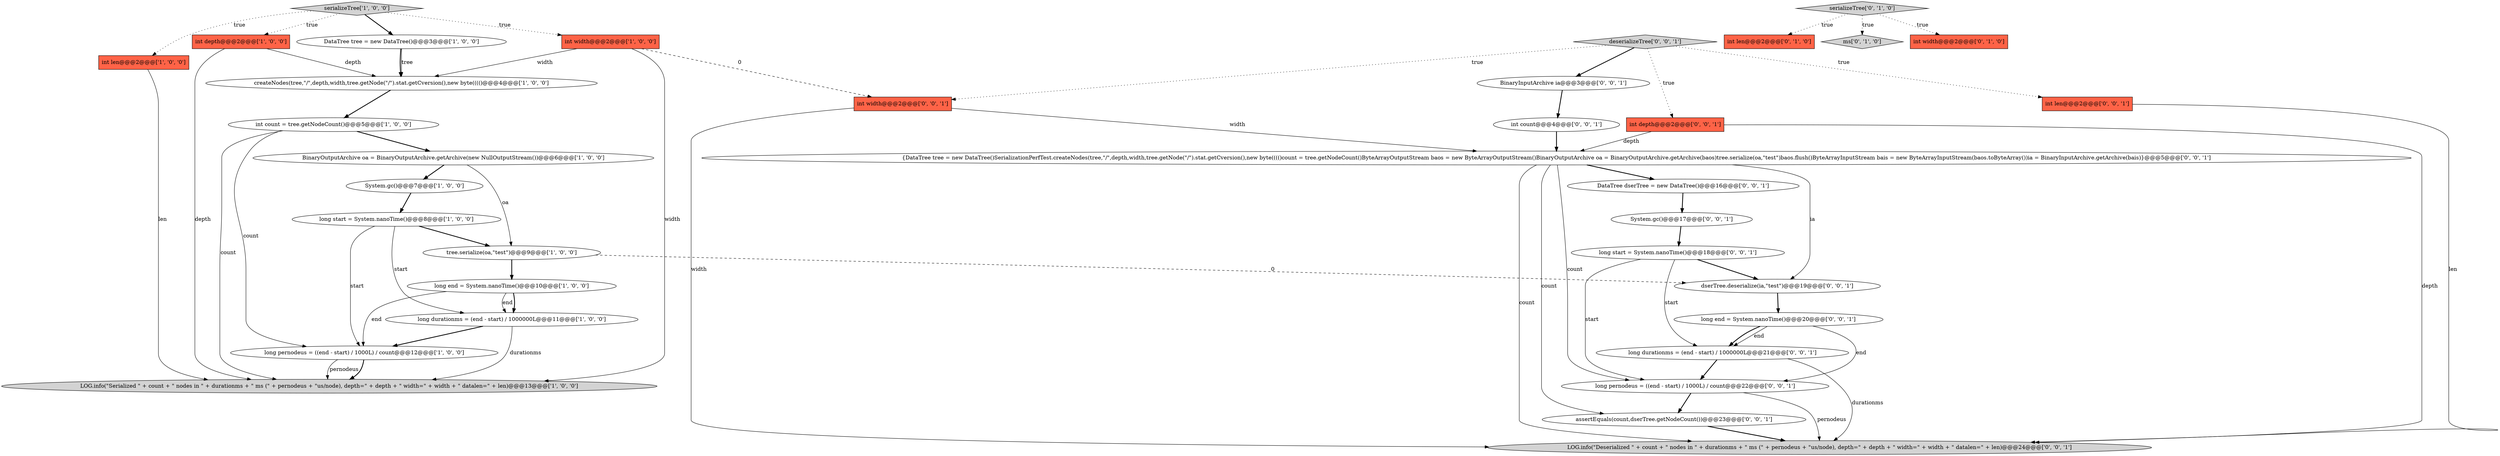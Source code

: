 digraph {
5 [style = filled, label = "long durationms = (end - start) / 1000000L@@@11@@@['1', '0', '0']", fillcolor = white, shape = ellipse image = "AAA0AAABBB1BBB"];
23 [style = filled, label = "dserTree.deserialize(ia,\"test\")@@@19@@@['0', '0', '1']", fillcolor = white, shape = ellipse image = "AAA0AAABBB3BBB"];
2 [style = filled, label = "LOG.info(\"Serialized \" + count + \" nodes in \" + durationms + \" ms (\" + pernodeus + \"us/node), depth=\" + depth + \" width=\" + width + \" datalen=\" + len)@@@13@@@['1', '0', '0']", fillcolor = lightgray, shape = ellipse image = "AAA0AAABBB1BBB"];
19 [style = filled, label = "System.gc()@@@17@@@['0', '0', '1']", fillcolor = white, shape = ellipse image = "AAA0AAABBB3BBB"];
3 [style = filled, label = "serializeTree['1', '0', '0']", fillcolor = lightgray, shape = diamond image = "AAA0AAABBB1BBB"];
21 [style = filled, label = "int depth@@@2@@@['0', '0', '1']", fillcolor = tomato, shape = box image = "AAA0AAABBB3BBB"];
29 [style = filled, label = "int len@@@2@@@['0', '0', '1']", fillcolor = tomato, shape = box image = "AAA0AAABBB3BBB"];
34 [style = filled, label = "int width@@@2@@@['0', '0', '1']", fillcolor = tomato, shape = box image = "AAA0AAABBB3BBB"];
16 [style = filled, label = "int len@@@2@@@['0', '1', '0']", fillcolor = tomato, shape = box image = "AAA0AAABBB2BBB"];
9 [style = filled, label = "long end = System.nanoTime()@@@10@@@['1', '0', '0']", fillcolor = white, shape = ellipse image = "AAA0AAABBB1BBB"];
26 [style = filled, label = "long pernodeus = ((end - start) / 1000L) / count@@@22@@@['0', '0', '1']", fillcolor = white, shape = ellipse image = "AAA0AAABBB3BBB"];
17 [style = filled, label = "serializeTree['0', '1', '0']", fillcolor = lightgray, shape = diamond image = "AAA0AAABBB2BBB"];
15 [style = filled, label = "ms['0', '1', '0']", fillcolor = lightgray, shape = diamond image = "AAA0AAABBB2BBB"];
20 [style = filled, label = "BinaryInputArchive ia@@@3@@@['0', '0', '1']", fillcolor = white, shape = ellipse image = "AAA0AAABBB3BBB"];
22 [style = filled, label = "{DataTree tree = new DataTree()SerializationPerfTest.createNodes(tree,\"/\",depth,width,tree.getNode(\"/\").stat.getCversion(),new byte(((()count = tree.getNodeCount()ByteArrayOutputStream baos = new ByteArrayOutputStream()BinaryOutputArchive oa = BinaryOutputArchive.getArchive(baos)tree.serialize(oa,\"test\")baos.flush()ByteArrayInputStream bais = new ByteArrayInputStream(baos.toByteArray())ia = BinaryInputArchive.getArchive(bais)}@@@5@@@['0', '0', '1']", fillcolor = white, shape = ellipse image = "AAA0AAABBB3BBB"];
24 [style = filled, label = "long durationms = (end - start) / 1000000L@@@21@@@['0', '0', '1']", fillcolor = white, shape = ellipse image = "AAA0AAABBB3BBB"];
28 [style = filled, label = "long start = System.nanoTime()@@@18@@@['0', '0', '1']", fillcolor = white, shape = ellipse image = "AAA0AAABBB3BBB"];
7 [style = filled, label = "DataTree tree = new DataTree()@@@3@@@['1', '0', '0']", fillcolor = white, shape = ellipse image = "AAA0AAABBB1BBB"];
33 [style = filled, label = "long end = System.nanoTime()@@@20@@@['0', '0', '1']", fillcolor = white, shape = ellipse image = "AAA0AAABBB3BBB"];
10 [style = filled, label = "BinaryOutputArchive oa = BinaryOutputArchive.getArchive(new NullOutputStream())@@@6@@@['1', '0', '0']", fillcolor = white, shape = ellipse image = "AAA0AAABBB1BBB"];
30 [style = filled, label = "LOG.info(\"Deserialized \" + count + \" nodes in \" + durationms + \" ms (\" + pernodeus + \"us/node), depth=\" + depth + \" width=\" + width + \" datalen=\" + len)@@@24@@@['0', '0', '1']", fillcolor = lightgray, shape = ellipse image = "AAA0AAABBB3BBB"];
11 [style = filled, label = "int depth@@@2@@@['1', '0', '0']", fillcolor = tomato, shape = box image = "AAA0AAABBB1BBB"];
18 [style = filled, label = "int width@@@2@@@['0', '1', '0']", fillcolor = tomato, shape = box image = "AAA0AAABBB2BBB"];
27 [style = filled, label = "int count@@@4@@@['0', '0', '1']", fillcolor = white, shape = ellipse image = "AAA0AAABBB3BBB"];
12 [style = filled, label = "tree.serialize(oa,\"test\")@@@9@@@['1', '0', '0']", fillcolor = white, shape = ellipse image = "AAA0AAABBB1BBB"];
0 [style = filled, label = "long start = System.nanoTime()@@@8@@@['1', '0', '0']", fillcolor = white, shape = ellipse image = "AAA0AAABBB1BBB"];
13 [style = filled, label = "int count = tree.getNodeCount()@@@5@@@['1', '0', '0']", fillcolor = white, shape = ellipse image = "AAA0AAABBB1BBB"];
6 [style = filled, label = "long pernodeus = ((end - start) / 1000L) / count@@@12@@@['1', '0', '0']", fillcolor = white, shape = ellipse image = "AAA0AAABBB1BBB"];
14 [style = filled, label = "int width@@@2@@@['1', '0', '0']", fillcolor = tomato, shape = box image = "AAA0AAABBB1BBB"];
32 [style = filled, label = "deserializeTree['0', '0', '1']", fillcolor = lightgray, shape = diamond image = "AAA0AAABBB3BBB"];
31 [style = filled, label = "DataTree dserTree = new DataTree()@@@16@@@['0', '0', '1']", fillcolor = white, shape = ellipse image = "AAA0AAABBB3BBB"];
4 [style = filled, label = "createNodes(tree,\"/\",depth,width,tree.getNode(\"/\").stat.getCversion(),new byte(((()@@@4@@@['1', '0', '0']", fillcolor = white, shape = ellipse image = "AAA0AAABBB1BBB"];
25 [style = filled, label = "assertEquals(count,dserTree.getNodeCount())@@@23@@@['0', '0', '1']", fillcolor = white, shape = ellipse image = "AAA0AAABBB3BBB"];
8 [style = filled, label = "System.gc()@@@7@@@['1', '0', '0']", fillcolor = white, shape = ellipse image = "AAA0AAABBB1BBB"];
1 [style = filled, label = "int len@@@2@@@['1', '0', '0']", fillcolor = tomato, shape = box image = "AAA0AAABBB1BBB"];
3->11 [style = dotted, label="true"];
13->10 [style = bold, label=""];
33->26 [style = solid, label="end"];
32->21 [style = dotted, label="true"];
12->23 [style = dashed, label="0"];
32->34 [style = dotted, label="true"];
17->18 [style = dotted, label="true"];
14->34 [style = dashed, label="0"];
22->30 [style = solid, label="count"];
25->30 [style = bold, label=""];
0->12 [style = bold, label=""];
26->25 [style = bold, label=""];
4->13 [style = bold, label=""];
24->30 [style = solid, label="durationms"];
1->2 [style = solid, label="len"];
22->31 [style = bold, label=""];
28->26 [style = solid, label="start"];
13->6 [style = solid, label="count"];
9->6 [style = solid, label="end"];
29->30 [style = solid, label="len"];
7->4 [style = bold, label=""];
12->9 [style = bold, label=""];
6->2 [style = solid, label="pernodeus"];
27->22 [style = bold, label=""];
21->22 [style = solid, label="depth"];
3->14 [style = dotted, label="true"];
14->2 [style = solid, label="width"];
20->27 [style = bold, label=""];
6->2 [style = bold, label=""];
33->24 [style = solid, label="end"];
11->4 [style = solid, label="depth"];
11->2 [style = solid, label="depth"];
8->0 [style = bold, label=""];
21->30 [style = solid, label="depth"];
24->26 [style = bold, label=""];
17->16 [style = dotted, label="true"];
13->2 [style = solid, label="count"];
23->33 [style = bold, label=""];
17->15 [style = dotted, label="true"];
26->30 [style = solid, label="pernodeus"];
5->6 [style = bold, label=""];
28->24 [style = solid, label="start"];
10->8 [style = bold, label=""];
3->7 [style = bold, label=""];
28->23 [style = bold, label=""];
33->24 [style = bold, label=""];
5->2 [style = solid, label="durationms"];
22->23 [style = solid, label="ia"];
22->26 [style = solid, label="count"];
9->5 [style = bold, label=""];
34->30 [style = solid, label="width"];
32->29 [style = dotted, label="true"];
19->28 [style = bold, label=""];
22->25 [style = solid, label="count"];
10->12 [style = solid, label="oa"];
32->20 [style = bold, label=""];
7->4 [style = solid, label="tree"];
0->5 [style = solid, label="start"];
0->6 [style = solid, label="start"];
34->22 [style = solid, label="width"];
31->19 [style = bold, label=""];
3->1 [style = dotted, label="true"];
9->5 [style = solid, label="end"];
14->4 [style = solid, label="width"];
}
